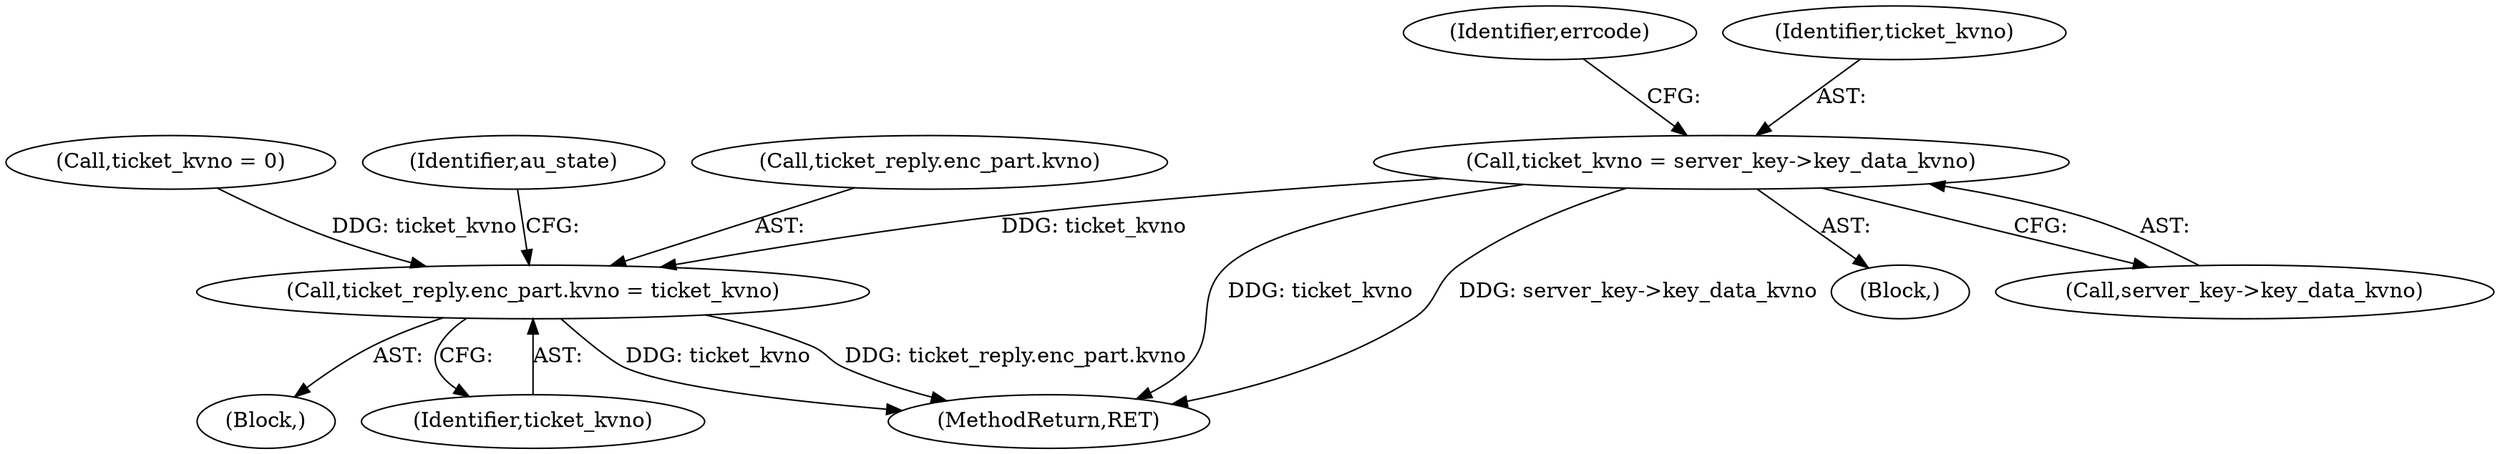 digraph "0_krb5_ffb35baac6981f9e8914f8f3bffd37f284b85970_0@pointer" {
"1001878" [label="(Call,ticket_kvno = server_key->key_data_kvno)"];
"1001909" [label="(Call,ticket_reply.enc_part.kvno = ticket_kvno)"];
"1001884" [label="(Identifier,errcode)"];
"1001856" [label="(Call,ticket_kvno = 0)"];
"1001918" [label="(Identifier,au_state)"];
"1001909" [label="(Call,ticket_reply.enc_part.kvno = ticket_kvno)"];
"1001880" [label="(Call,server_key->key_data_kvno)"];
"1002497" [label="(MethodReturn,RET)"];
"1001878" [label="(Call,ticket_kvno = server_key->key_data_kvno)"];
"1001910" [label="(Call,ticket_reply.enc_part.kvno)"];
"1001879" [label="(Identifier,ticket_kvno)"];
"1000171" [label="(Block,)"];
"1001915" [label="(Identifier,ticket_kvno)"];
"1001877" [label="(Block,)"];
"1001878" -> "1001877"  [label="AST: "];
"1001878" -> "1001880"  [label="CFG: "];
"1001879" -> "1001878"  [label="AST: "];
"1001880" -> "1001878"  [label="AST: "];
"1001884" -> "1001878"  [label="CFG: "];
"1001878" -> "1002497"  [label="DDG: ticket_kvno"];
"1001878" -> "1002497"  [label="DDG: server_key->key_data_kvno"];
"1001878" -> "1001909"  [label="DDG: ticket_kvno"];
"1001909" -> "1000171"  [label="AST: "];
"1001909" -> "1001915"  [label="CFG: "];
"1001910" -> "1001909"  [label="AST: "];
"1001915" -> "1001909"  [label="AST: "];
"1001918" -> "1001909"  [label="CFG: "];
"1001909" -> "1002497"  [label="DDG: ticket_kvno"];
"1001909" -> "1002497"  [label="DDG: ticket_reply.enc_part.kvno"];
"1001856" -> "1001909"  [label="DDG: ticket_kvno"];
}
